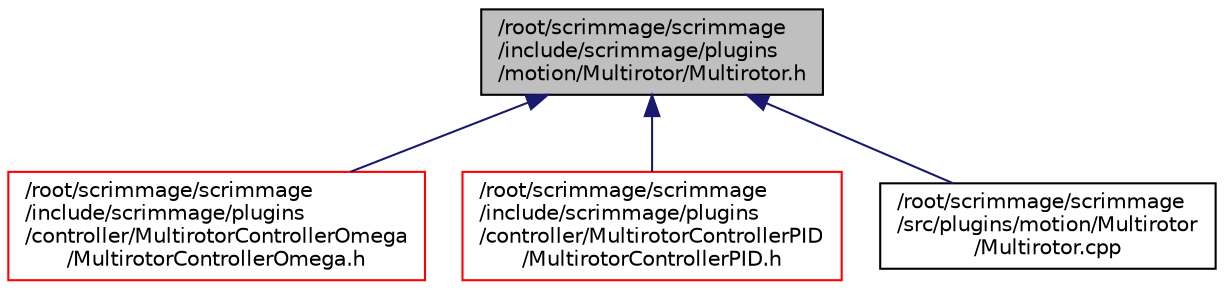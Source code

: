 digraph "/root/scrimmage/scrimmage/include/scrimmage/plugins/motion/Multirotor/Multirotor.h"
{
 // LATEX_PDF_SIZE
  edge [fontname="Helvetica",fontsize="10",labelfontname="Helvetica",labelfontsize="10"];
  node [fontname="Helvetica",fontsize="10",shape=record];
  Node1 [label="/root/scrimmage/scrimmage\l/include/scrimmage/plugins\l/motion/Multirotor/Multirotor.h",height=0.2,width=0.4,color="black", fillcolor="grey75", style="filled", fontcolor="black",tooltip="Brief file description."];
  Node1 -> Node2 [dir="back",color="midnightblue",fontsize="10",style="solid",fontname="Helvetica"];
  Node2 [label="/root/scrimmage/scrimmage\l/include/scrimmage/plugins\l/controller/MultirotorControllerOmega\l/MultirotorControllerOmega.h",height=0.2,width=0.4,color="red", fillcolor="white", style="filled",URL="$MultirotorControllerOmega_8h.html",tooltip="Brief file description."];
  Node1 -> Node5 [dir="back",color="midnightblue",fontsize="10",style="solid",fontname="Helvetica"];
  Node5 [label="/root/scrimmage/scrimmage\l/include/scrimmage/plugins\l/controller/MultirotorControllerPID\l/MultirotorControllerPID.h",height=0.2,width=0.4,color="red", fillcolor="white", style="filled",URL="$MultirotorControllerPID_8h.html",tooltip="Brief file description."];
  Node1 -> Node6 [dir="back",color="midnightblue",fontsize="10",style="solid",fontname="Helvetica"];
  Node6 [label="/root/scrimmage/scrimmage\l/src/plugins/motion/Multirotor\l/Multirotor.cpp",height=0.2,width=0.4,color="black", fillcolor="white", style="filled",URL="$Multirotor_8cpp.html",tooltip="Brief file description."];
}
